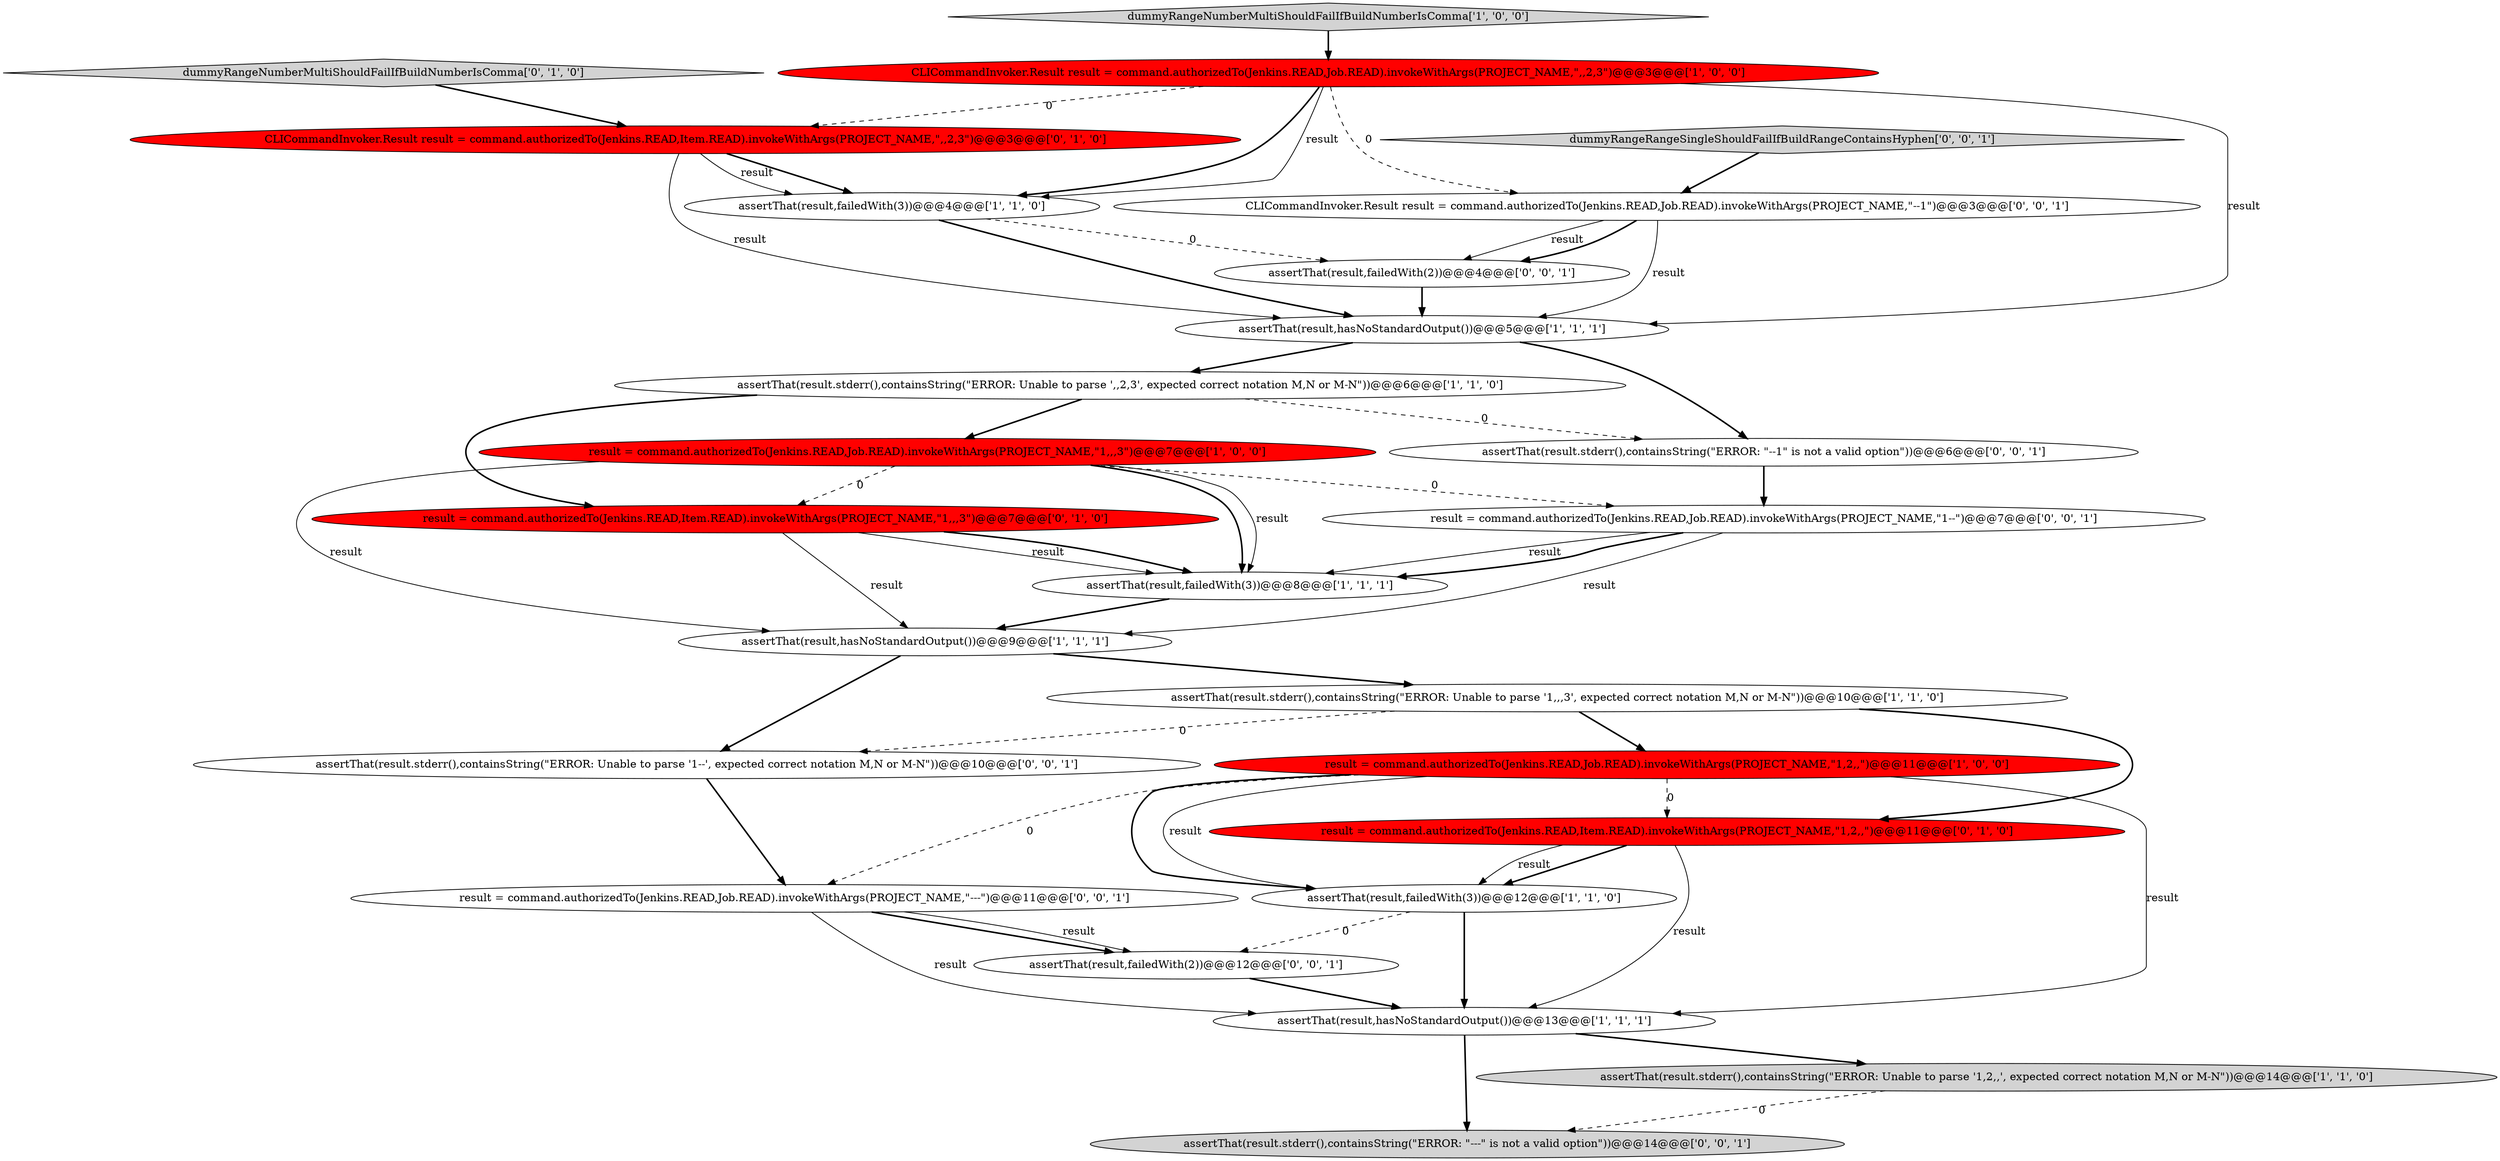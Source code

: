 digraph {
21 [style = filled, label = "assertThat(result,failedWith(2))@@@4@@@['0', '0', '1']", fillcolor = white, shape = ellipse image = "AAA0AAABBB3BBB"];
8 [style = filled, label = "assertThat(result,hasNoStandardOutput())@@@9@@@['1', '1', '1']", fillcolor = white, shape = ellipse image = "AAA0AAABBB1BBB"];
1 [style = filled, label = "assertThat(result,failedWith(3))@@@8@@@['1', '1', '1']", fillcolor = white, shape = ellipse image = "AAA0AAABBB1BBB"];
16 [style = filled, label = "result = command.authorizedTo(Jenkins.READ,Item.READ).invokeWithArgs(PROJECT_NAME,\"1,2,,\")@@@11@@@['0', '1', '0']", fillcolor = red, shape = ellipse image = "AAA1AAABBB2BBB"];
7 [style = filled, label = "result = command.authorizedTo(Jenkins.READ,Job.READ).invokeWithArgs(PROJECT_NAME,\"1,2,,\")@@@11@@@['1', '0', '0']", fillcolor = red, shape = ellipse image = "AAA1AAABBB1BBB"];
5 [style = filled, label = "assertThat(result.stderr(),containsString(\"ERROR: Unable to parse '1,,,3', expected correct notation M,N or M-N\"))@@@10@@@['1', '1', '0']", fillcolor = white, shape = ellipse image = "AAA0AAABBB1BBB"];
20 [style = filled, label = "CLICommandInvoker.Result result = command.authorizedTo(Jenkins.READ,Job.READ).invokeWithArgs(PROJECT_NAME,\"--1\")@@@3@@@['0', '0', '1']", fillcolor = white, shape = ellipse image = "AAA0AAABBB3BBB"];
24 [style = filled, label = "assertThat(result.stderr(),containsString(\"ERROR: \"---\" is not a valid option\"))@@@14@@@['0', '0', '1']", fillcolor = lightgray, shape = ellipse image = "AAA0AAABBB3BBB"];
22 [style = filled, label = "result = command.authorizedTo(Jenkins.READ,Job.READ).invokeWithArgs(PROJECT_NAME,\"1--\")@@@7@@@['0', '0', '1']", fillcolor = white, shape = ellipse image = "AAA0AAABBB3BBB"];
17 [style = filled, label = "result = command.authorizedTo(Jenkins.READ,Job.READ).invokeWithArgs(PROJECT_NAME,\"---\")@@@11@@@['0', '0', '1']", fillcolor = white, shape = ellipse image = "AAA0AAABBB3BBB"];
6 [style = filled, label = "assertThat(result.stderr(),containsString(\"ERROR: Unable to parse '1,2,,', expected correct notation M,N or M-N\"))@@@14@@@['1', '1', '0']", fillcolor = lightgray, shape = ellipse image = "AAA0AAABBB1BBB"];
19 [style = filled, label = "assertThat(result.stderr(),containsString(\"ERROR: \"--1\" is not a valid option\"))@@@6@@@['0', '0', '1']", fillcolor = white, shape = ellipse image = "AAA0AAABBB3BBB"];
25 [style = filled, label = "assertThat(result.stderr(),containsString(\"ERROR: Unable to parse '1--', expected correct notation M,N or M-N\"))@@@10@@@['0', '0', '1']", fillcolor = white, shape = ellipse image = "AAA0AAABBB3BBB"];
0 [style = filled, label = "assertThat(result,failedWith(3))@@@4@@@['1', '1', '0']", fillcolor = white, shape = ellipse image = "AAA0AAABBB1BBB"];
10 [style = filled, label = "assertThat(result,failedWith(3))@@@12@@@['1', '1', '0']", fillcolor = white, shape = ellipse image = "AAA0AAABBB1BBB"];
15 [style = filled, label = "result = command.authorizedTo(Jenkins.READ,Item.READ).invokeWithArgs(PROJECT_NAME,\"1,,,3\")@@@7@@@['0', '1', '0']", fillcolor = red, shape = ellipse image = "AAA1AAABBB2BBB"];
4 [style = filled, label = "assertThat(result.stderr(),containsString(\"ERROR: Unable to parse ',,2,3', expected correct notation M,N or M-N\"))@@@6@@@['1', '1', '0']", fillcolor = white, shape = ellipse image = "AAA0AAABBB1BBB"];
9 [style = filled, label = "assertThat(result,hasNoStandardOutput())@@@5@@@['1', '1', '1']", fillcolor = white, shape = ellipse image = "AAA0AAABBB1BBB"];
23 [style = filled, label = "assertThat(result,failedWith(2))@@@12@@@['0', '0', '1']", fillcolor = white, shape = ellipse image = "AAA0AAABBB3BBB"];
12 [style = filled, label = "assertThat(result,hasNoStandardOutput())@@@13@@@['1', '1', '1']", fillcolor = white, shape = ellipse image = "AAA0AAABBB1BBB"];
3 [style = filled, label = "result = command.authorizedTo(Jenkins.READ,Job.READ).invokeWithArgs(PROJECT_NAME,\"1,,,3\")@@@7@@@['1', '0', '0']", fillcolor = red, shape = ellipse image = "AAA1AAABBB1BBB"];
11 [style = filled, label = "CLICommandInvoker.Result result = command.authorizedTo(Jenkins.READ,Job.READ).invokeWithArgs(PROJECT_NAME,\",,2,3\")@@@3@@@['1', '0', '0']", fillcolor = red, shape = ellipse image = "AAA1AAABBB1BBB"];
14 [style = filled, label = "CLICommandInvoker.Result result = command.authorizedTo(Jenkins.READ,Item.READ).invokeWithArgs(PROJECT_NAME,\",,2,3\")@@@3@@@['0', '1', '0']", fillcolor = red, shape = ellipse image = "AAA1AAABBB2BBB"];
2 [style = filled, label = "dummyRangeNumberMultiShouldFailIfBuildNumberIsComma['1', '0', '0']", fillcolor = lightgray, shape = diamond image = "AAA0AAABBB1BBB"];
13 [style = filled, label = "dummyRangeNumberMultiShouldFailIfBuildNumberIsComma['0', '1', '0']", fillcolor = lightgray, shape = diamond image = "AAA0AAABBB2BBB"];
18 [style = filled, label = "dummyRangeRangeSingleShouldFailIfBuildRangeContainsHyphen['0', '0', '1']", fillcolor = lightgray, shape = diamond image = "AAA0AAABBB3BBB"];
4->3 [style = bold, label=""];
0->9 [style = bold, label=""];
1->8 [style = bold, label=""];
11->20 [style = dashed, label="0"];
3->1 [style = bold, label=""];
15->1 [style = solid, label="result"];
7->10 [style = bold, label=""];
16->10 [style = bold, label=""];
7->17 [style = dashed, label="0"];
3->8 [style = solid, label="result"];
7->16 [style = dashed, label="0"];
20->21 [style = solid, label="result"];
9->4 [style = bold, label=""];
7->10 [style = solid, label="result"];
4->15 [style = bold, label=""];
16->10 [style = solid, label="result"];
3->1 [style = solid, label="result"];
5->25 [style = dashed, label="0"];
3->22 [style = dashed, label="0"];
12->24 [style = bold, label=""];
12->6 [style = bold, label=""];
22->8 [style = solid, label="result"];
25->17 [style = bold, label=""];
17->23 [style = bold, label=""];
11->0 [style = solid, label="result"];
15->8 [style = solid, label="result"];
14->9 [style = solid, label="result"];
22->1 [style = solid, label="result"];
17->12 [style = solid, label="result"];
20->21 [style = bold, label=""];
5->16 [style = bold, label=""];
17->23 [style = solid, label="result"];
18->20 [style = bold, label=""];
11->0 [style = bold, label=""];
21->9 [style = bold, label=""];
16->12 [style = solid, label="result"];
8->5 [style = bold, label=""];
14->0 [style = bold, label=""];
10->12 [style = bold, label=""];
0->21 [style = dashed, label="0"];
6->24 [style = dashed, label="0"];
11->14 [style = dashed, label="0"];
11->9 [style = solid, label="result"];
14->0 [style = solid, label="result"];
20->9 [style = solid, label="result"];
9->19 [style = bold, label=""];
5->7 [style = bold, label=""];
3->15 [style = dashed, label="0"];
4->19 [style = dashed, label="0"];
23->12 [style = bold, label=""];
22->1 [style = bold, label=""];
7->12 [style = solid, label="result"];
19->22 [style = bold, label=""];
13->14 [style = bold, label=""];
8->25 [style = bold, label=""];
2->11 [style = bold, label=""];
10->23 [style = dashed, label="0"];
15->1 [style = bold, label=""];
}
